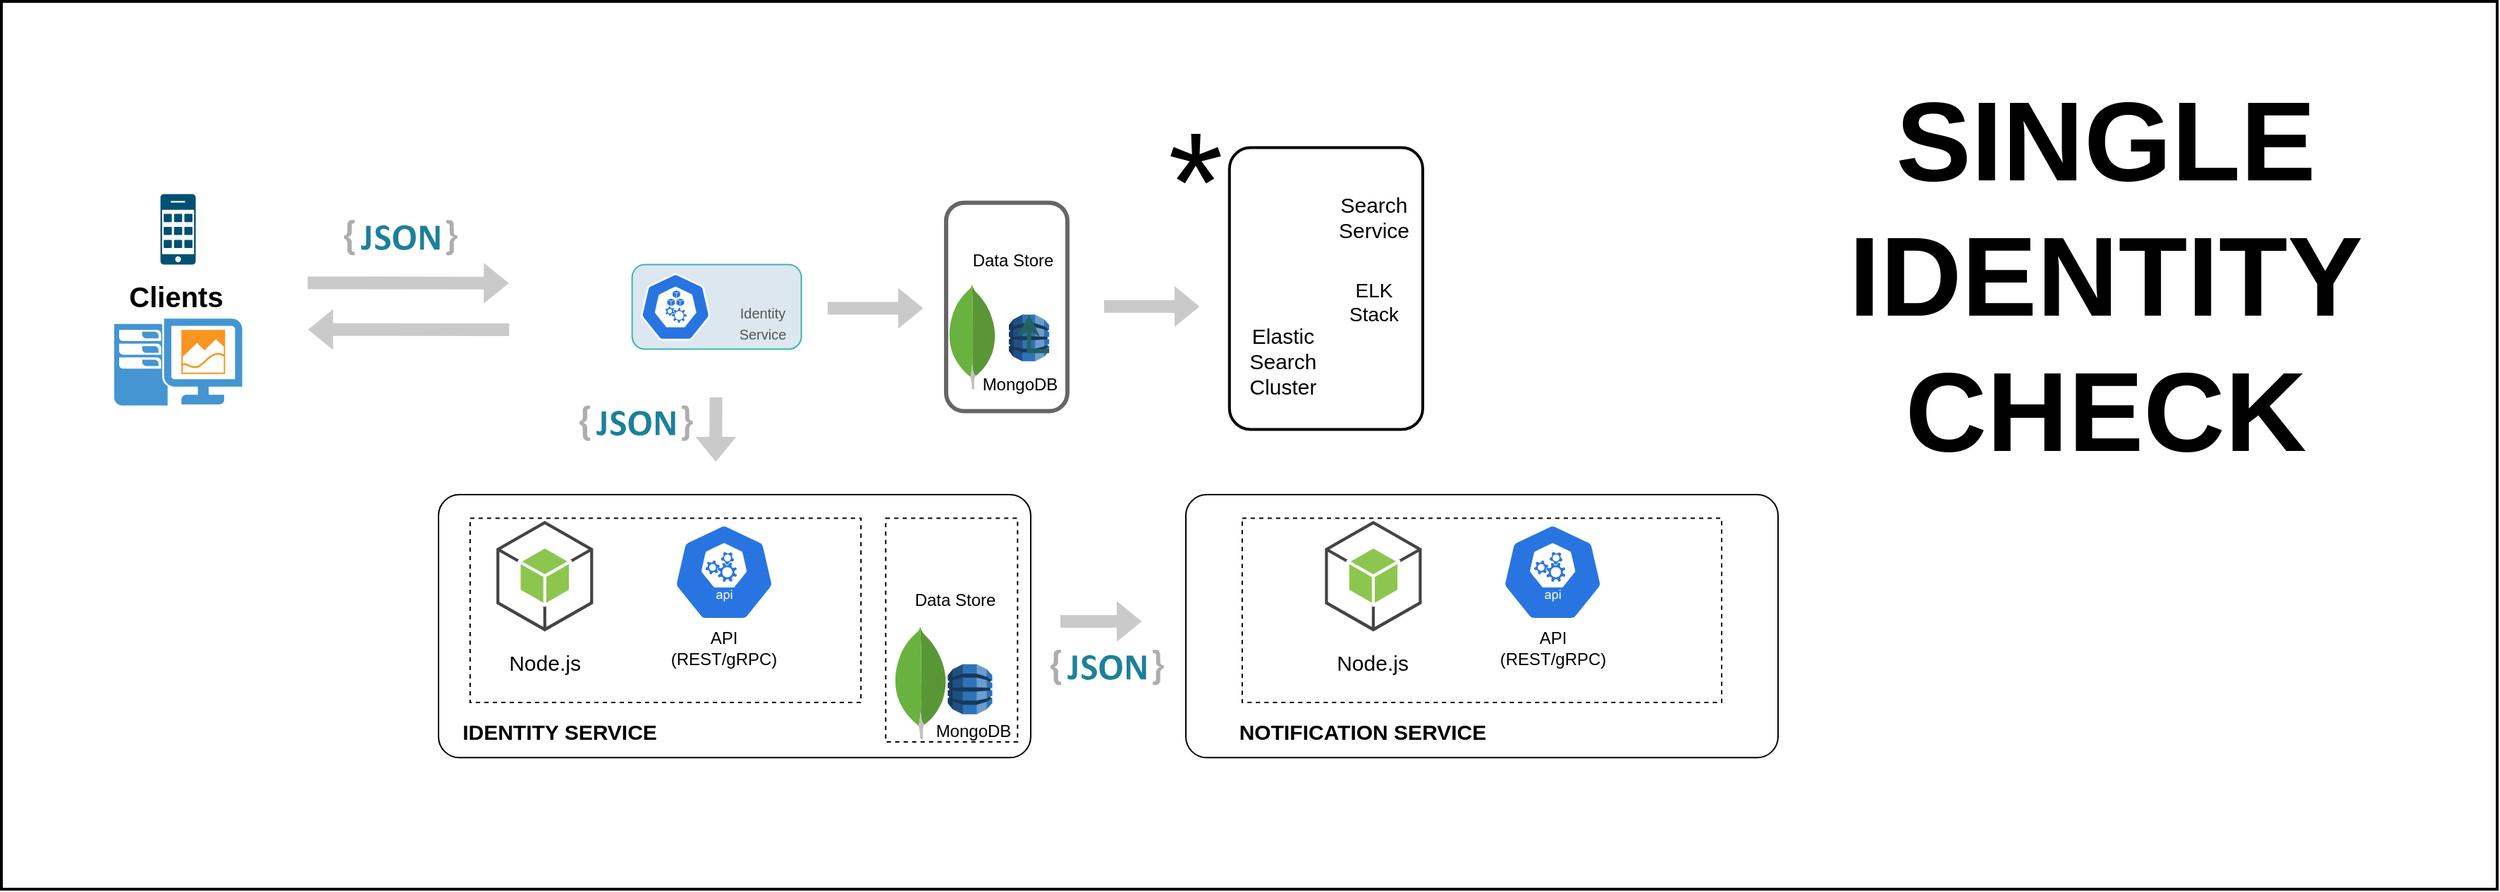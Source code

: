 <mxfile version="14.2.4" type="embed">
    <diagram id="D74SX6UnpLPuZyZY2XMV" name="Page-1">
        <mxGraphModel dx="1355" dy="-209" grid="1" gridSize="10" guides="1" tooltips="1" connect="1" arrows="1" fold="1" page="1" pageScale="1" pageWidth="827" pageHeight="1169" math="0" shadow="0">
            <root>
                <mxCell id="0"/>
                <mxCell id="1" parent="0"/>
                <mxCell id="166" value="" style="group;rounded=1;arcSize=8;strokeColor=#000000;" vertex="1" connectable="0" parent="1">
                    <mxGeometry x="2390" y="3570" width="420" height="186.67" as="geometry"/>
                </mxCell>
                <mxCell id="167" value="" style="outlineConnect=0;dashed=0;verticalLabelPosition=bottom;verticalAlign=top;align=center;html=1;shape=mxgraph.aws3.android;fillColor=#8CC64F;gradientColor=none;rounded=0;" vertex="1" parent="166">
                    <mxGeometry x="41.067" y="18.667" width="68.6" height="78.401" as="geometry"/>
                </mxCell>
                <mxCell id="168" value="&lt;font style=&quot;font-size: 15px&quot;&gt;Node.js&lt;br&gt;&lt;/font&gt;" style="text;html=1;strokeColor=none;fillColor=none;align=center;verticalAlign=middle;whiteSpace=wrap;rounded=0;" vertex="1" parent="166">
                    <mxGeometry x="56.7" y="109.202" width="37.333" height="18.667" as="geometry"/>
                </mxCell>
                <mxCell id="169" value="" style="outlineConnect=0;dashed=0;verticalLabelPosition=bottom;verticalAlign=top;align=center;html=1;shape=mxgraph.aws3.dynamo_db;fillColor=#2E73B8;gradientColor=none;rounded=0;" vertex="1" parent="166">
                    <mxGeometry x="361.2" y="120.402" width="31.528" height="35.467" as="geometry"/>
                </mxCell>
                <mxCell id="170" value="" style="dashed=0;outlineConnect=0;html=1;align=center;labelPosition=center;verticalLabelPosition=bottom;verticalAlign=top;shape=mxgraph.weblogos.mongodb;rounded=0;fillColor=none;" vertex="1" parent="166">
                    <mxGeometry x="322.747" y="93.335" width="38.453" height="80.455" as="geometry"/>
                </mxCell>
                <mxCell id="171" value="MongoDB" style="text;html=1;strokeColor=none;fillColor=none;align=center;verticalAlign=middle;whiteSpace=wrap;rounded=0;" vertex="1" parent="166">
                    <mxGeometry x="361.2" y="158.669" width="37.333" height="18.667" as="geometry"/>
                </mxCell>
                <mxCell id="172" value="" style="html=1;dashed=0;whitespace=wrap;fillColor=#2875E2;strokeColor=#ffffff;points=[[0.005,0.63,0],[0.1,0.2,0],[0.9,0.2,0],[0.5,0,0],[0.995,0.63,0],[0.72,0.99,0],[0.5,1,0],[0.28,0.99,0]];shape=mxgraph.kubernetes.icon;prIcon=api;rounded=0;" vertex="1" parent="166">
                    <mxGeometry x="160.533" y="20.534" width="84" height="69.068" as="geometry"/>
                </mxCell>
                <mxCell id="173" value="" style="rounded=0;whiteSpace=wrap;html=1;fillColor=none;dashed=1;" vertex="1" parent="166">
                    <mxGeometry x="22.4" y="16.8" width="277.2" height="130.669" as="geometry"/>
                </mxCell>
                <mxCell id="174" value="" style="rounded=0;whiteSpace=wrap;html=1;fillColor=none;dashed=1;" vertex="1" parent="166">
                    <mxGeometry x="317.147" y="16.8" width="93.52" height="158.669" as="geometry"/>
                </mxCell>
                <mxCell id="175" value="API&lt;br&gt;(REST/gRPC)" style="text;html=1;strokeColor=none;fillColor=none;align=center;verticalAlign=middle;whiteSpace=wrap;rounded=0;" vertex="1" parent="166">
                    <mxGeometry x="163.1" y="97.068" width="78.867" height="24.267" as="geometry"/>
                </mxCell>
                <mxCell id="176" value="Data Store" style="text;html=1;strokeColor=none;fillColor=none;align=center;verticalAlign=middle;whiteSpace=wrap;rounded=0;" vertex="1" parent="166">
                    <mxGeometry x="319.947" y="65.334" width="93.333" height="18.667" as="geometry"/>
                </mxCell>
                <mxCell id="177" value="&lt;span style=&quot;font-size: 15px&quot;&gt;&lt;b&gt;IDENTITY SERVICE&lt;/b&gt;&lt;/span&gt;" style="text;html=1;strokeColor=none;fillColor=none;align=center;verticalAlign=middle;whiteSpace=wrap;rounded=0;" vertex="1" parent="166">
                    <mxGeometry x="12.833" y="158.669" width="145.833" height="18.667" as="geometry"/>
                </mxCell>
                <mxCell id="178" value="" style="rounded=1;whiteSpace=wrap;html=1;strokeColor=#3CB2B6;fillColor=#DCE7EF;" vertex="1" parent="1">
                    <mxGeometry x="2527.31" y="3406.8" width="120" height="60" as="geometry"/>
                </mxCell>
                <mxCell id="179" value="" style="html=1;dashed=0;whitespace=wrap;fillColor=#2875E2;strokeColor=#ffffff;points=[[0.005,0.63,0],[0.1,0.2,0],[0.9,0.2,0],[0.5,0,0],[0.995,0.63,0],[0.72,0.99,0],[0.5,1,0],[0.28,0.99,0]];shape=mxgraph.kubernetes.icon;prIcon=node" vertex="1" parent="1">
                    <mxGeometry x="2533.12" y="3412.8" width="50" height="48" as="geometry"/>
                </mxCell>
                <mxCell id="180" value="&lt;font color=&quot;#555555&quot; style=&quot;font-size: 10px&quot;&gt;Identity&lt;br&gt;Service&lt;/font&gt;" style="text;html=1;strokeColor=none;fillColor=none;align=center;verticalAlign=middle;whiteSpace=wrap;rounded=0;" vertex="1" parent="1">
                    <mxGeometry x="2603.12" y="3437.8" width="34" height="20" as="geometry"/>
                </mxCell>
                <mxCell id="181" value="" style="shape=flexArrow;endArrow=classic;html=1;strokeColor=#FFFFFF;fillColor=#cacacb;" edge="1" parent="1">
                    <mxGeometry width="50" height="50" relative="1" as="geometry">
                        <mxPoint x="2586.75" y="3500" as="sourcePoint"/>
                        <mxPoint x="2586.6" y="3548" as="targetPoint"/>
                    </mxGeometry>
                </mxCell>
                <mxCell id="182" value="" style="group" vertex="1" connectable="0" parent="1">
                    <mxGeometry x="2749.997" y="3362.816" width="85.995" height="147.963" as="geometry"/>
                </mxCell>
                <mxCell id="183" value="" style="group;rounded=1;strokeColor=#666;strokeWidth=3;fillColor=none;" vertex="1" connectable="0" parent="182">
                    <mxGeometry width="85.995" height="147.963" as="geometry"/>
                </mxCell>
                <mxCell id="184" value="" style="group" vertex="1" connectable="0" parent="183">
                    <mxGeometry x="1.168" y="30.75" width="84.827" height="104.444" as="geometry"/>
                </mxCell>
                <mxCell id="185" value="" style="outlineConnect=0;dashed=0;verticalLabelPosition=bottom;verticalAlign=top;align=center;html=1;shape=mxgraph.aws3.dynamo_db;fillColor=#2E73B8;gradientColor=none;rounded=0;" vertex="1" parent="184">
                    <mxGeometry x="43.323" y="48.741" width="28.583" height="33.074" as="geometry"/>
                </mxCell>
                <mxCell id="186" value="" style="dashed=0;outlineConnect=0;html=1;align=center;labelPosition=center;verticalLabelPosition=bottom;verticalAlign=top;shape=mxgraph.weblogos.mongodb;rounded=0;fillColor=none;" vertex="1" parent="184">
                    <mxGeometry y="26.981" width="34.862" height="75.026" as="geometry"/>
                </mxCell>
                <mxCell id="187" value="MongoDB" style="text;html=1;align=center;verticalAlign=middle;resizable=0;points=[];autosize=1;" vertex="1" parent="184">
                    <mxGeometry x="15.596" y="88.037" width="70" height="20" as="geometry"/>
                </mxCell>
                <mxCell id="188" value="Data Store" style="text;html=1;align=center;verticalAlign=middle;resizable=0;points=[];autosize=1;" vertex="1" parent="184">
                    <mxGeometry x="10.941" width="70" height="20" as="geometry"/>
                </mxCell>
                <mxCell id="189" style="edgeStyle=orthogonalEdgeStyle;rounded=0;orthogonalLoop=1;jettySize=auto;html=1;exitX=1;exitY=0.78;exitDx=0;exitDy=0;exitPerimeter=0;entryX=0.5;entryY=0;entryDx=0;entryDy=0;entryPerimeter=0;strokeColor=#266161;strokeWidth=3;" edge="1" parent="184" source="185" target="185">
                    <mxGeometry relative="1" as="geometry"/>
                </mxCell>
                <mxCell id="190" value="" style="rounded=1;whiteSpace=wrap;html=1;shadow=0;glass=0;comic=0;strokeWidth=2;fillColor=none;arcSize=11;" vertex="1" parent="1">
                    <mxGeometry x="2950.92" y="3323.8" width="137.11" height="200" as="geometry"/>
                </mxCell>
                <mxCell id="191" value="&lt;span style=&quot;font-size: 15px&quot;&gt;Elastic&lt;br&gt;Search&lt;br&gt;Cluster&lt;br&gt;&lt;/span&gt;" style="text;html=1;strokeColor=none;fillColor=none;align=center;verticalAlign=middle;whiteSpace=wrap;rounded=0;shadow=0;glass=0;comic=0;" vertex="1" parent="1">
                    <mxGeometry x="2949.28" y="3436.8" width="79.5" height="76.77" as="geometry"/>
                </mxCell>
                <mxCell id="192" value="&lt;font style=&quot;font-size: 15px&quot;&gt;Search Service&lt;/font&gt;" style="text;html=1;strokeColor=none;fillColor=none;align=center;verticalAlign=middle;whiteSpace=wrap;rounded=0;shadow=0;glass=0;comic=0;" vertex="1" parent="1">
                    <mxGeometry x="3026.13" y="3325.6" width="54.75" height="95" as="geometry"/>
                </mxCell>
                <mxCell id="193" value="&lt;font style=&quot;font-size: 14px&quot;&gt;ELK&lt;br&gt;Stack&lt;/font&gt;" style="text;html=1;strokeColor=none;fillColor=none;align=center;verticalAlign=middle;whiteSpace=wrap;rounded=0;shadow=0;glass=0;comic=0;" vertex="1" parent="1">
                    <mxGeometry x="3017" y="3400.8" width="73" height="64" as="geometry"/>
                </mxCell>
                <mxCell id="194" value="" style="shape=image;verticalLabelPosition=bottom;labelBackgroundColor=#ffffff;verticalAlign=top;aspect=fixed;imageAspect=0;image=https://www.elastic.co/static-res/images/elastic-logo-200.png;" vertex="1" parent="1">
                    <mxGeometry x="2957.41" y="3362.8" width="67.25" height="67.25" as="geometry"/>
                </mxCell>
                <mxCell id="195" value="" style="shape=flexArrow;endArrow=classic;html=1;strokeColor=#FFFFFF;fillColor=#cacacb;" edge="1" parent="1">
                    <mxGeometry width="50" height="50" relative="1" as="geometry">
                        <mxPoint x="2861" y="3436.51" as="sourcePoint"/>
                        <mxPoint x="2931" y="3436.51" as="targetPoint"/>
                    </mxGeometry>
                </mxCell>
                <mxCell id="196" value="&lt;font style=&quot;font-size: 100px&quot;&gt;*&lt;/font&gt;" style="text;html=1;strokeColor=none;fillColor=none;align=center;verticalAlign=middle;whiteSpace=wrap;rounded=0;" vertex="1" parent="1">
                    <mxGeometry x="2906.76" y="3296.8" width="40" height="100" as="geometry"/>
                </mxCell>
                <mxCell id="197" value="" style="shape=flexArrow;endArrow=classic;html=1;strokeColor=#FFFFFF;fillColor=#cacacb;" edge="1" parent="1">
                    <mxGeometry width="50" height="50" relative="1" as="geometry">
                        <mxPoint x="2296.24" y="3419.72" as="sourcePoint"/>
                        <mxPoint x="2441.12" y="3419.96" as="targetPoint"/>
                    </mxGeometry>
                </mxCell>
                <mxCell id="198" value="" style="shape=flexArrow;endArrow=classic;html=1;strokeColor=#FFFFFF;fillColor=#cacacb;" edge="1" parent="1">
                    <mxGeometry width="50" height="50" relative="1" as="geometry">
                        <mxPoint x="2441.12" y="3452.96" as="sourcePoint"/>
                        <mxPoint x="2296.24" y="3452.87" as="targetPoint"/>
                    </mxGeometry>
                </mxCell>
                <mxCell id="199" value="" style="group" vertex="1" connectable="0" parent="1">
                    <mxGeometry x="2160" y="3356.8" width="90.8" height="149.9" as="geometry"/>
                </mxCell>
                <mxCell id="200" value="" style="shadow=0;dashed=0;html=1;strokeColor=none;fillColor=#4495D1;labelPosition=center;verticalLabelPosition=bottom;verticalAlign=top;align=center;outlineConnect=0;shape=mxgraph.veeam.one_client;rounded=0;" vertex="1" parent="199">
                    <mxGeometry y="88.3" width="90.8" height="61.6" as="geometry"/>
                </mxCell>
                <mxCell id="201" value="" style="points=[[0.015,0.015,0],[0.985,0.015,0],[0.985,0.985,0],[0.015,0.985,0],[0.25,0,0],[0.5,0,0],[0.75,0,0],[1,0.25,0],[1,0.5,0],[1,0.75,0],[0.75,1,0],[0.5,1,0],[0.25,1,0],[0,0.75,0],[0,0.5,0],[0,0.25,0]];verticalLabelPosition=bottom;html=1;verticalAlign=top;aspect=fixed;align=center;pointerEvents=1;shape=mxgraph.cisco19.cell_phone;fillColor=#005073;strokeColor=none;rounded=0;" vertex="1" parent="199">
                    <mxGeometry x="32.8" width="25" height="50" as="geometry"/>
                </mxCell>
                <mxCell id="202" value="&lt;font size=&quot;1&quot;&gt;&lt;b style=&quot;font-size: 20px&quot;&gt;Clients&lt;/b&gt;&lt;/font&gt;" style="text;html=1;strokeColor=none;fillColor=none;align=center;verticalAlign=middle;whiteSpace=wrap;rounded=0;" vertex="1" parent="199">
                    <mxGeometry x="9.4" y="48.3" width="70" height="48.7" as="geometry"/>
                </mxCell>
                <mxCell id="203" value="" style="shape=flexArrow;endArrow=classic;html=1;strokeColor=#FFFFFF;fillColor=#cacacb;" edge="1" parent="1">
                    <mxGeometry width="50" height="50" relative="1" as="geometry">
                        <mxPoint x="2665" y="3437.8" as="sourcePoint"/>
                        <mxPoint x="2735" y="3437.8" as="targetPoint"/>
                    </mxGeometry>
                </mxCell>
                <mxCell id="204" value="" style="dashed=0;outlineConnect=0;html=1;align=center;labelPosition=center;verticalLabelPosition=bottom;verticalAlign=top;shape=mxgraph.weblogos.json_2;rounded=1;strokeColor=#000000;strokeWidth=2;fillColor=none;" vertex="1" parent="1">
                    <mxGeometry x="2323" y="3375" width="80.4" height="25.2" as="geometry"/>
                </mxCell>
                <mxCell id="205" value="" style="dashed=0;outlineConnect=0;html=1;align=center;labelPosition=center;verticalLabelPosition=bottom;verticalAlign=top;shape=mxgraph.weblogos.json_2;rounded=1;strokeColor=#000000;strokeWidth=2;fillColor=none;" vertex="1" parent="1">
                    <mxGeometry x="2490" y="3506.7" width="80.4" height="25.2" as="geometry"/>
                </mxCell>
                <mxCell id="206" value="" style="group;rounded=1;arcSize=8;strokeColor=#000000;" vertex="1" connectable="0" parent="1">
                    <mxGeometry x="2920" y="3570" width="420" height="186.67" as="geometry"/>
                </mxCell>
                <mxCell id="207" value="" style="outlineConnect=0;dashed=0;verticalLabelPosition=bottom;verticalAlign=top;align=center;html=1;shape=mxgraph.aws3.android;fillColor=#8CC64F;gradientColor=none;rounded=0;" vertex="1" parent="206">
                    <mxGeometry x="98.667" y="18.667" width="68.6" height="78.401" as="geometry"/>
                </mxCell>
                <mxCell id="208" value="&lt;font style=&quot;font-size: 15px&quot;&gt;Node.js&lt;br&gt;&lt;/font&gt;" style="text;html=1;strokeColor=none;fillColor=none;align=center;verticalAlign=middle;whiteSpace=wrap;rounded=0;" vertex="1" parent="206">
                    <mxGeometry x="114.3" y="109.202" width="37.333" height="18.667" as="geometry"/>
                </mxCell>
                <mxCell id="209" value="" style="html=1;dashed=0;whitespace=wrap;fillColor=#2875E2;strokeColor=#ffffff;points=[[0.005,0.63,0],[0.1,0.2,0],[0.9,0.2,0],[0.5,0,0],[0.995,0.63,0],[0.72,0.99,0],[0.5,1,0],[0.28,0.99,0]];shape=mxgraph.kubernetes.icon;prIcon=api;rounded=0;" vertex="1" parent="206">
                    <mxGeometry x="218.133" y="20.534" width="84" height="69.068" as="geometry"/>
                </mxCell>
                <mxCell id="210" value="" style="rounded=0;whiteSpace=wrap;html=1;fillColor=none;dashed=1;" vertex="1" parent="206">
                    <mxGeometry x="40" y="16.8" width="340" height="130.67" as="geometry"/>
                </mxCell>
                <mxCell id="211" value="API&lt;br&gt;(REST/gRPC)" style="text;html=1;strokeColor=none;fillColor=none;align=center;verticalAlign=middle;whiteSpace=wrap;rounded=0;" vertex="1" parent="206">
                    <mxGeometry x="220.7" y="97.068" width="78.867" height="24.267" as="geometry"/>
                </mxCell>
                <mxCell id="212" value="&lt;span style=&quot;font-size: 15px&quot;&gt;&lt;b&gt;NOTIFICATION SERVICE&lt;/b&gt;&lt;/span&gt;" style="text;html=1;strokeColor=none;fillColor=none;align=center;verticalAlign=middle;whiteSpace=wrap;rounded=0;" vertex="1" parent="206">
                    <mxGeometry x="31.83" y="158.67" width="187.17" height="18.67" as="geometry"/>
                </mxCell>
                <mxCell id="213" value="" style="shape=flexArrow;endArrow=classic;html=1;strokeColor=#FFFFFF;fillColor=#cacacb;" edge="1" parent="1">
                    <mxGeometry width="50" height="50" relative="1" as="geometry">
                        <mxPoint x="2830" y="3660" as="sourcePoint"/>
                        <mxPoint x="2890" y="3660" as="targetPoint"/>
                    </mxGeometry>
                </mxCell>
                <mxCell id="214" value="" style="dashed=0;outlineConnect=0;html=1;align=center;labelPosition=center;verticalLabelPosition=bottom;verticalAlign=top;shape=mxgraph.weblogos.json_2;rounded=1;strokeColor=#000000;strokeWidth=2;fillColor=none;" vertex="1" parent="1">
                    <mxGeometry x="2824" y="3680" width="80.4" height="25.2" as="geometry"/>
                </mxCell>
                <mxCell id="215" value="" style="rounded=0;whiteSpace=wrap;html=1;strokeColor=#000000;strokeWidth=2;fillColor=none;" vertex="1" parent="1">
                    <mxGeometry x="2080" y="3220" width="1770" height="630" as="geometry"/>
                </mxCell>
                <mxCell id="216" value="&lt;b&gt;&lt;font style=&quot;font-size: 80px&quot;&gt;SINGLE IDENTITY CHECK&lt;/font&gt;&lt;/b&gt;" style="text;html=1;strokeColor=none;fillColor=none;align=center;verticalAlign=middle;whiteSpace=wrap;rounded=0;" vertex="1" parent="1">
                    <mxGeometry x="3350" y="3260.39" width="444.81" height="308.86" as="geometry"/>
                </mxCell>
            </root>
        </mxGraphModel>
    </diagram>
</mxfile>